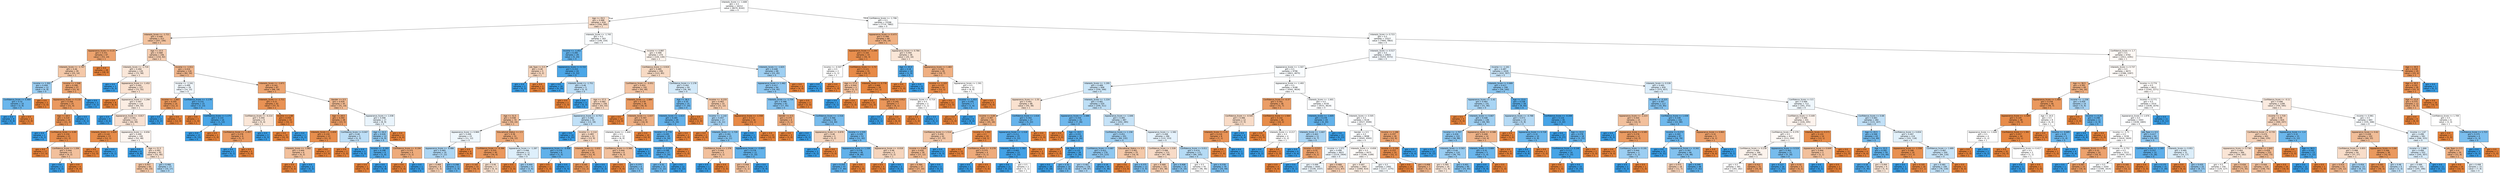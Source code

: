 digraph Tree {
node [shape=box, style="filled", color="black", fontname="helvetica"] ;
edge [fontname="helvetica"] ;
0 [label="Interests_Score <= -1.608\ngini = 0.5\nsamples = 16212\nvalue = [8070, 8142]\nclass = 0", fillcolor="#fdfeff"] ;
1 [label="Age <= 29.5\ngini = 0.488\nsamples = 616\nvalue = [356, 260]\nclass = 1", fillcolor="#f8ddca"] ;
0 -> 1 [labeldistance=2.5, labelangle=45, headlabel="True"] ;
2 [label="Interests_Score <= -1.721\ngini = 0.448\nsamples = 313\nvalue = [207, 106]\nclass = 1", fillcolor="#f2c29e"] ;
1 -> 2 ;
3 [label="Appearance_Score <= 0.15\ngini = 0.331\nsamples = 67\nvalue = [53, 14]\nclass = 1", fillcolor="#eca26d"] ;
2 -> 3 ;
4 [label="Interests_Score <= -1.747\ngini = 0.46\nsamples = 39\nvalue = [25, 14]\nclass = 1", fillcolor="#f4c8a8"] ;
3 -> 4 ;
5 [label="Income <= 1.302\ngini = 0.444\nsamples = 12\nvalue = [4, 8]\nclass = 0", fillcolor="#9ccef2"] ;
4 -> 5 ;
6 [label="Confidence_Score <= 0.469\ngini = 0.32\nsamples = 10\nvalue = [2, 8]\nclass = 0", fillcolor="#6ab6ec"] ;
5 -> 6 ;
7 [label="gini = 0.0\nsamples = 8\nvalue = [0, 8]\nclass = 0", fillcolor="#399de5"] ;
6 -> 7 ;
8 [label="gini = 0.0\nsamples = 2\nvalue = [2, 0]\nclass = 1", fillcolor="#e58139"] ;
6 -> 8 ;
9 [label="gini = 0.0\nsamples = 2\nvalue = [2, 0]\nclass = 1", fillcolor="#e58139"] ;
5 -> 9 ;
10 [label="Income <= 1.548\ngini = 0.346\nsamples = 27\nvalue = [21, 6]\nclass = 1", fillcolor="#eca572"] ;
4 -> 10 ;
11 [label="Appearance_Score <= 0.132\ngini = 0.269\nsamples = 25\nvalue = [21, 4]\nclass = 1", fillcolor="#ea995f"] ;
10 -> 11 ;
12 [label="Age <= 18.5\ngini = 0.219\nsamples = 24\nvalue = [21, 3]\nclass = 1", fillcolor="#e99355"] ;
11 -> 12 ;
13 [label="gini = 0.0\nsamples = 1\nvalue = [0, 1]\nclass = 0", fillcolor="#399de5"] ;
12 -> 13 ;
14 [label="Confidence_Score <= 0.89\ngini = 0.159\nsamples = 23\nvalue = [21, 2]\nclass = 1", fillcolor="#e78d4c"] ;
12 -> 14 ;
15 [label="gini = 0.0\nsamples = 17\nvalue = [17, 0]\nclass = 1", fillcolor="#e58139"] ;
14 -> 15 ;
16 [label="Confidence_Score <= 1.206\ngini = 0.444\nsamples = 6\nvalue = [4, 2]\nclass = 1", fillcolor="#f2c09c"] ;
14 -> 16 ;
17 [label="gini = 0.0\nsamples = 2\nvalue = [0, 2]\nclass = 0", fillcolor="#399de5"] ;
16 -> 17 ;
18 [label="gini = 0.0\nsamples = 4\nvalue = [4, 0]\nclass = 1", fillcolor="#e58139"] ;
16 -> 18 ;
19 [label="gini = 0.0\nsamples = 1\nvalue = [0, 1]\nclass = 0", fillcolor="#399de5"] ;
11 -> 19 ;
20 [label="gini = 0.0\nsamples = 2\nvalue = [0, 2]\nclass = 0", fillcolor="#399de5"] ;
10 -> 20 ;
21 [label="gini = 0.0\nsamples = 28\nvalue = [28, 0]\nclass = 1", fillcolor="#e58139"] ;
3 -> 21 ;
22 [label="Age <= 23.5\ngini = 0.468\nsamples = 246\nvalue = [154, 92]\nclass = 1", fillcolor="#f5ccaf"] ;
2 -> 22 ;
23 [label="Interests_Score <= -1.719\ngini = 0.494\nsamples = 130\nvalue = [72, 58]\nclass = 1", fillcolor="#fae7d9"] ;
22 -> 23 ;
24 [label="gini = 0.0\nsamples = 3\nvalue = [0, 3]\nclass = 0", fillcolor="#399de5"] ;
23 -> 24 ;
25 [label="Appearance_Score <= -1.452\ngini = 0.491\nsamples = 127\nvalue = [72, 55]\nclass = 1", fillcolor="#f9e1d0"] ;
23 -> 25 ;
26 [label="gini = 0.0\nsamples = 8\nvalue = [8, 0]\nclass = 1", fillcolor="#e58139"] ;
25 -> 26 ;
27 [label="Appearance_Score <= -1.294\ngini = 0.497\nsamples = 119\nvalue = [64, 55]\nclass = 1", fillcolor="#fbede3"] ;
25 -> 27 ;
28 [label="gini = 0.0\nsamples = 6\nvalue = [0, 6]\nclass = 0", fillcolor="#399de5"] ;
27 -> 28 ;
29 [label="Appearance_Score <= -0.817\ngini = 0.491\nsamples = 113\nvalue = [64, 49]\nclass = 1", fillcolor="#f9e1d1"] ;
27 -> 29 ;
30 [label="Interests_Score <= -1.624\ngini = 0.142\nsamples = 13\nvalue = [12, 1]\nclass = 1", fillcolor="#e78c49"] ;
29 -> 30 ;
31 [label="gini = 0.0\nsamples = 12\nvalue = [12, 0]\nclass = 1", fillcolor="#e58139"] ;
30 -> 31 ;
32 [label="gini = 0.0\nsamples = 1\nvalue = [0, 1]\nclass = 0", fillcolor="#399de5"] ;
30 -> 32 ;
33 [label="Appearance_Score <= -0.656\ngini = 0.499\nsamples = 100\nvalue = [52, 48]\nclass = 1", fillcolor="#fdf5f0"] ;
29 -> 33 ;
34 [label="gini = 0.0\nsamples = 8\nvalue = [0, 8]\nclass = 0", fillcolor="#399de5"] ;
33 -> 34 ;
35 [label="Age <= 21.5\ngini = 0.491\nsamples = 92\nvalue = [52, 40]\nclass = 1", fillcolor="#f9e2d1"] ;
33 -> 35 ;
36 [label="gini = 0.457\nsamples = 65\nvalue = [42, 23]\nclass = 1", fillcolor="#f3c6a5"] ;
35 -> 36 ;
37 [label="gini = 0.466\nsamples = 27\nvalue = [10, 17]\nclass = 0", fillcolor="#add7f4"] ;
35 -> 37 ;
38 [label="Income <= -1.011\ngini = 0.414\nsamples = 116\nvalue = [82, 34]\nclass = 1", fillcolor="#f0b58b"] ;
22 -> 38 ;
39 [label="Income <= -1.241\ngini = 0.499\nsamples = 29\nvalue = [14, 15]\nclass = 0", fillcolor="#f2f8fd"] ;
38 -> 39 ;
40 [label="Income <= -1.667\ngini = 0.245\nsamples = 14\nvalue = [12, 2]\nclass = 1", fillcolor="#e9965a"] ;
39 -> 40 ;
41 [label="gini = 0.0\nsamples = 2\nvalue = [0, 2]\nclass = 0", fillcolor="#399de5"] ;
40 -> 41 ;
42 [label="gini = 0.0\nsamples = 12\nvalue = [12, 0]\nclass = 1", fillcolor="#e58139"] ;
40 -> 42 ;
43 [label="Confidence_Score <= -1.178\ngini = 0.231\nsamples = 15\nvalue = [2, 13]\nclass = 0", fillcolor="#57ace9"] ;
39 -> 43 ;
44 [label="gini = 0.0\nsamples = 1\nvalue = [1, 0]\nclass = 1", fillcolor="#e58139"] ;
43 -> 44 ;
45 [label="Confidence_Score <= 1.175\ngini = 0.133\nsamples = 14\nvalue = [1, 13]\nclass = 0", fillcolor="#48a5e7"] ;
43 -> 45 ;
46 [label="gini = 0.0\nsamples = 13\nvalue = [0, 13]\nclass = 0", fillcolor="#399de5"] ;
45 -> 46 ;
47 [label="gini = 0.0\nsamples = 1\nvalue = [1, 0]\nclass = 1", fillcolor="#e58139"] ;
45 -> 47 ;
48 [label="Interests_Score <= -1.671\ngini = 0.341\nsamples = 87\nvalue = [68, 19]\nclass = 1", fillcolor="#eca470"] ;
38 -> 48 ;
49 [label="Interests_Score <= -1.711\ngini = 0.21\nsamples = 42\nvalue = [37, 5]\nclass = 1", fillcolor="#e99254"] ;
48 -> 49 ;
50 [label="Confidence_Score <= -0.214\ngini = 0.494\nsamples = 9\nvalue = [5, 4]\nclass = 1", fillcolor="#fae6d7"] ;
49 -> 50 ;
51 [label="Confidence_Score <= -1.457\ngini = 0.278\nsamples = 6\nvalue = [5, 1]\nclass = 1", fillcolor="#ea9a61"] ;
50 -> 51 ;
52 [label="gini = 0.0\nsamples = 1\nvalue = [0, 1]\nclass = 0", fillcolor="#399de5"] ;
51 -> 52 ;
53 [label="gini = 0.0\nsamples = 5\nvalue = [5, 0]\nclass = 1", fillcolor="#e58139"] ;
51 -> 53 ;
54 [label="gini = 0.0\nsamples = 3\nvalue = [0, 3]\nclass = 0", fillcolor="#399de5"] ;
50 -> 54 ;
55 [label="Income <= 1.68\ngini = 0.059\nsamples = 33\nvalue = [32, 1]\nclass = 1", fillcolor="#e6853f"] ;
49 -> 55 ;
56 [label="gini = 0.0\nsamples = 32\nvalue = [32, 0]\nclass = 1", fillcolor="#e58139"] ;
55 -> 56 ;
57 [label="gini = 0.0\nsamples = 1\nvalue = [0, 1]\nclass = 0", fillcolor="#399de5"] ;
55 -> 57 ;
58 [label="Gender <= 0.5\ngini = 0.429\nsamples = 45\nvalue = [31, 14]\nclass = 1", fillcolor="#f1ba92"] ;
48 -> 58 ;
59 [label="Age <= 28.5\ngini = 0.293\nsamples = 28\nvalue = [23, 5]\nclass = 1", fillcolor="#eb9c64"] ;
58 -> 59 ;
60 [label="Interests_Score <= -1.659\ngini = 0.159\nsamples = 23\nvalue = [21, 2]\nclass = 1", fillcolor="#e78d4c"] ;
59 -> 60 ;
61 [label="Interests_Score <= -1.662\ngini = 0.444\nsamples = 6\nvalue = [4, 2]\nclass = 1", fillcolor="#f2c09c"] ;
60 -> 61 ;
62 [label="gini = 0.0\nsamples = 4\nvalue = [4, 0]\nclass = 1", fillcolor="#e58139"] ;
61 -> 62 ;
63 [label="gini = 0.0\nsamples = 2\nvalue = [0, 2]\nclass = 0", fillcolor="#399de5"] ;
61 -> 63 ;
64 [label="gini = 0.0\nsamples = 17\nvalue = [17, 0]\nclass = 1", fillcolor="#e58139"] ;
60 -> 64 ;
65 [label="Confidence_Score <= 0.047\ngini = 0.48\nsamples = 5\nvalue = [2, 3]\nclass = 0", fillcolor="#bddef6"] ;
59 -> 65 ;
66 [label="gini = 0.0\nsamples = 2\nvalue = [2, 0]\nclass = 1", fillcolor="#e58139"] ;
65 -> 66 ;
67 [label="gini = 0.0\nsamples = 3\nvalue = [0, 3]\nclass = 0", fillcolor="#399de5"] ;
65 -> 67 ;
68 [label="Appearance_Score <= 1.038\ngini = 0.498\nsamples = 17\nvalue = [8, 9]\nclass = 0", fillcolor="#e9f4fc"] ;
58 -> 68 ;
69 [label="Age <= 26.0\ngini = 0.426\nsamples = 13\nvalue = [4, 9]\nclass = 0", fillcolor="#91c9f1"] ;
68 -> 69 ;
70 [label="Income <= -0.393\ngini = 0.198\nsamples = 9\nvalue = [1, 8]\nclass = 0", fillcolor="#52a9e8"] ;
69 -> 70 ;
71 [label="gini = 0.0\nsamples = 1\nvalue = [1, 0]\nclass = 1", fillcolor="#e58139"] ;
70 -> 71 ;
72 [label="gini = 0.0\nsamples = 8\nvalue = [0, 8]\nclass = 0", fillcolor="#399de5"] ;
70 -> 72 ;
73 [label="Confidence_Score <= -0.194\ngini = 0.375\nsamples = 4\nvalue = [3, 1]\nclass = 1", fillcolor="#eeab7b"] ;
69 -> 73 ;
74 [label="gini = 0.0\nsamples = 3\nvalue = [3, 0]\nclass = 1", fillcolor="#e58139"] ;
73 -> 74 ;
75 [label="gini = 0.0\nsamples = 1\nvalue = [0, 1]\nclass = 0", fillcolor="#399de5"] ;
73 -> 75 ;
76 [label="gini = 0.0\nsamples = 4\nvalue = [4, 0]\nclass = 1", fillcolor="#e58139"] ;
68 -> 76 ;
77 [label="Interests_Score <= -1.745\ngini = 0.5\nsamples = 303\nvalue = [149, 154]\nclass = 0", fillcolor="#f9fcfe"] ;
1 -> 77 ;
78 [label="Income <= -1.452\ngini = 0.285\nsamples = 29\nvalue = [5, 24]\nclass = 0", fillcolor="#62b1ea"] ;
77 -> 78 ;
79 [label="Job_Type <= 0.5\ngini = 0.48\nsamples = 5\nvalue = [3, 2]\nclass = 1", fillcolor="#f6d5bd"] ;
78 -> 79 ;
80 [label="gini = 0.0\nsamples = 2\nvalue = [0, 2]\nclass = 0", fillcolor="#399de5"] ;
79 -> 80 ;
81 [label="gini = 0.0\nsamples = 3\nvalue = [3, 0]\nclass = 1", fillcolor="#e58139"] ;
79 -> 81 ;
82 [label="Appearance_Score <= 0.722\ngini = 0.153\nsamples = 24\nvalue = [2, 22]\nclass = 0", fillcolor="#4ba6e7"] ;
78 -> 82 ;
83 [label="gini = 0.0\nsamples = 19\nvalue = [0, 19]\nclass = 0", fillcolor="#399de5"] ;
82 -> 83 ;
84 [label="Interests_Score <= -1.751\ngini = 0.48\nsamples = 5\nvalue = [2, 3]\nclass = 0", fillcolor="#bddef6"] ;
82 -> 84 ;
85 [label="gini = 0.0\nsamples = 2\nvalue = [2, 0]\nclass = 1", fillcolor="#e58139"] ;
84 -> 85 ;
86 [label="gini = 0.0\nsamples = 3\nvalue = [0, 3]\nclass = 0", fillcolor="#399de5"] ;
84 -> 86 ;
87 [label="Income <= 0.887\ngini = 0.499\nsamples = 274\nvalue = [144, 130]\nclass = 1", fillcolor="#fcf3ec"] ;
77 -> 87 ;
88 [label="Confidence_Score <= 0.919\ngini = 0.485\nsamples = 206\nvalue = [121, 85]\nclass = 1", fillcolor="#f7dac4"] ;
87 -> 88 ;
89 [label="Confidence_Score <= -0.051\ngini = 0.452\nsamples = 142\nvalue = [93, 49]\nclass = 1", fillcolor="#f3c3a1"] ;
88 -> 89 ;
90 [label="Age <= 37.5\ngini = 0.482\nsamples = 106\nvalue = [63, 43]\nclass = 1", fillcolor="#f7d7c0"] ;
89 -> 90 ;
91 [label="Age <= 31.5\ngini = 0.438\nsamples = 74\nvalue = [50, 24]\nclass = 1", fillcolor="#f1bd98"] ;
90 -> 91 ;
92 [label="Appearance_Score <= 0.969\ngini = 0.499\nsamples = 23\nvalue = [11, 12]\nclass = 0", fillcolor="#eff7fd"] ;
91 -> 92 ;
93 [label="Appearance_Score <= -0.486\ngini = 0.465\nsamples = 19\nvalue = [7, 12]\nclass = 0", fillcolor="#acd6f4"] ;
92 -> 93 ;
94 [label="gini = 0.469\nsamples = 8\nvalue = [5, 3]\nclass = 1", fillcolor="#f5cdb0"] ;
93 -> 94 ;
95 [label="gini = 0.298\nsamples = 11\nvalue = [2, 9]\nclass = 0", fillcolor="#65b3eb"] ;
93 -> 95 ;
96 [label="gini = 0.0\nsamples = 4\nvalue = [4, 0]\nclass = 1", fillcolor="#e58139"] ;
92 -> 96 ;
97 [label="Educational_Status <= 2.5\ngini = 0.36\nsamples = 51\nvalue = [39, 12]\nclass = 1", fillcolor="#eda876"] ;
91 -> 97 ;
98 [label="Confidence_Score <= -0.396\ngini = 0.255\nsamples = 40\nvalue = [34, 6]\nclass = 1", fillcolor="#ea975c"] ;
97 -> 98 ;
99 [label="gini = 0.165\nsamples = 33\nvalue = [30, 3]\nclass = 1", fillcolor="#e88e4d"] ;
98 -> 99 ;
100 [label="gini = 0.49\nsamples = 7\nvalue = [4, 3]\nclass = 1", fillcolor="#f8e0ce"] ;
98 -> 100 ;
101 [label="Appearance_Score <= -1.287\ngini = 0.496\nsamples = 11\nvalue = [5, 6]\nclass = 0", fillcolor="#deeffb"] ;
97 -> 101 ;
102 [label="gini = 0.0\nsamples = 2\nvalue = [2, 0]\nclass = 1", fillcolor="#e58139"] ;
101 -> 102 ;
103 [label="gini = 0.444\nsamples = 9\nvalue = [3, 6]\nclass = 0", fillcolor="#9ccef2"] ;
101 -> 103 ;
104 [label="Appearance_Score <= -0.753\ngini = 0.482\nsamples = 32\nvalue = [13, 19]\nclass = 0", fillcolor="#c0e0f7"] ;
90 -> 104 ;
105 [label="gini = 0.0\nsamples = 10\nvalue = [0, 10]\nclass = 0", fillcolor="#399de5"] ;
104 -> 105 ;
106 [label="Income <= -1.114\ngini = 0.483\nsamples = 22\nvalue = [13, 9]\nclass = 1", fillcolor="#f7d8c2"] ;
104 -> 106 ;
107 [label="Appearance_Score <= -0.408\ngini = 0.278\nsamples = 6\nvalue = [1, 5]\nclass = 0", fillcolor="#61b1ea"] ;
106 -> 107 ;
108 [label="gini = 0.0\nsamples = 1\nvalue = [1, 0]\nclass = 1", fillcolor="#e58139"] ;
107 -> 108 ;
109 [label="gini = 0.0\nsamples = 5\nvalue = [0, 5]\nclass = 0", fillcolor="#399de5"] ;
107 -> 109 ;
110 [label="Interests_Score <= -1.632\ngini = 0.375\nsamples = 16\nvalue = [12, 4]\nclass = 1", fillcolor="#eeab7b"] ;
106 -> 110 ;
111 [label="gini = 0.245\nsamples = 14\nvalue = [12, 2]\nclass = 1", fillcolor="#e9965a"] ;
110 -> 111 ;
112 [label="gini = 0.0\nsamples = 2\nvalue = [0, 2]\nclass = 0", fillcolor="#399de5"] ;
110 -> 112 ;
113 [label="Interests_Score <= -1.684\ngini = 0.278\nsamples = 36\nvalue = [30, 6]\nclass = 1", fillcolor="#ea9a61"] ;
89 -> 113 ;
114 [label="gini = 0.0\nsamples = 14\nvalue = [14, 0]\nclass = 1", fillcolor="#e58139"] ;
113 -> 114 ;
115 [label="Interests_Score <= -1.637\ngini = 0.397\nsamples = 22\nvalue = [16, 6]\nclass = 1", fillcolor="#efb083"] ;
113 -> 115 ;
116 [label="Interests_Score <= -1.644\ngini = 0.5\nsamples = 12\nvalue = [6, 6]\nclass = 1", fillcolor="#ffffff"] ;
115 -> 116 ;
117 [label="Confidence_Score <= 0.366\ngini = 0.444\nsamples = 9\nvalue = [6, 3]\nclass = 1", fillcolor="#f2c09c"] ;
116 -> 117 ;
118 [label="gini = 0.0\nsamples = 5\nvalue = [5, 0]\nclass = 1", fillcolor="#e58139"] ;
117 -> 118 ;
119 [label="gini = 0.375\nsamples = 4\nvalue = [1, 3]\nclass = 0", fillcolor="#7bbeee"] ;
117 -> 119 ;
120 [label="gini = 0.0\nsamples = 3\nvalue = [0, 3]\nclass = 0", fillcolor="#399de5"] ;
116 -> 120 ;
121 [label="gini = 0.0\nsamples = 10\nvalue = [10, 0]\nclass = 1", fillcolor="#e58139"] ;
115 -> 121 ;
122 [label="Confidence_Score <= 1.178\ngini = 0.492\nsamples = 64\nvalue = [28, 36]\nclass = 0", fillcolor="#d3e9f9"] ;
88 -> 122 ;
123 [label="Age <= 38.5\ngini = 0.35\nsamples = 31\nvalue = [7, 24]\nclass = 0", fillcolor="#73baed"] ;
122 -> 123 ;
124 [label="Interests_Score <= -1.613\ngini = 0.285\nsamples = 29\nvalue = [5, 24]\nclass = 0", fillcolor="#62b1ea"] ;
123 -> 124 ;
125 [label="Income <= 0.778\ngini = 0.245\nsamples = 28\nvalue = [4, 24]\nclass = 0", fillcolor="#5aade9"] ;
124 -> 125 ;
126 [label="Income <= 0.163\ngini = 0.198\nsamples = 27\nvalue = [3, 24]\nclass = 0", fillcolor="#52a9e8"] ;
125 -> 126 ;
127 [label="gini = 0.32\nsamples = 15\nvalue = [3, 12]\nclass = 0", fillcolor="#6ab6ec"] ;
126 -> 127 ;
128 [label="gini = 0.0\nsamples = 12\nvalue = [0, 12]\nclass = 0", fillcolor="#399de5"] ;
126 -> 128 ;
129 [label="gini = 0.0\nsamples = 1\nvalue = [1, 0]\nclass = 1", fillcolor="#e58139"] ;
125 -> 129 ;
130 [label="gini = 0.0\nsamples = 1\nvalue = [1, 0]\nclass = 1", fillcolor="#e58139"] ;
124 -> 130 ;
131 [label="gini = 0.0\nsamples = 2\nvalue = [2, 0]\nclass = 1", fillcolor="#e58139"] ;
123 -> 131 ;
132 [label="Income <= -0.233\ngini = 0.463\nsamples = 33\nvalue = [21, 12]\nclass = 1", fillcolor="#f4c9aa"] ;
122 -> 132 ;
133 [label="Income <= -1.142\ngini = 0.457\nsamples = 17\nvalue = [6, 11]\nclass = 0", fillcolor="#a5d2f3"] ;
132 -> 133 ;
134 [label="gini = 0.0\nsamples = 2\nvalue = [2, 0]\nclass = 1", fillcolor="#e58139"] ;
133 -> 134 ;
135 [label="Interests_Score <= -1.729\ngini = 0.391\nsamples = 15\nvalue = [4, 11]\nclass = 0", fillcolor="#81c1ee"] ;
133 -> 135 ;
136 [label="Confidence_Score <= 1.376\ngini = 0.444\nsamples = 3\nvalue = [2, 1]\nclass = 1", fillcolor="#f2c09c"] ;
135 -> 136 ;
137 [label="gini = 0.0\nsamples = 1\nvalue = [0, 1]\nclass = 0", fillcolor="#399de5"] ;
136 -> 137 ;
138 [label="gini = 0.0\nsamples = 2\nvalue = [2, 0]\nclass = 1", fillcolor="#e58139"] ;
136 -> 138 ;
139 [label="Appearance_Score <= -0.693\ngini = 0.278\nsamples = 12\nvalue = [2, 10]\nclass = 0", fillcolor="#61b1ea"] ;
135 -> 139 ;
140 [label="gini = 0.444\nsamples = 3\nvalue = [2, 1]\nclass = 1", fillcolor="#f2c09c"] ;
139 -> 140 ;
141 [label="gini = 0.0\nsamples = 9\nvalue = [0, 9]\nclass = 0", fillcolor="#399de5"] ;
139 -> 141 ;
142 [label="Appearance_Score <= -1.558\ngini = 0.117\nsamples = 16\nvalue = [15, 1]\nclass = 1", fillcolor="#e78946"] ;
132 -> 142 ;
143 [label="gini = 0.0\nsamples = 1\nvalue = [0, 1]\nclass = 0", fillcolor="#399de5"] ;
142 -> 143 ;
144 [label="gini = 0.0\nsamples = 15\nvalue = [15, 0]\nclass = 1", fillcolor="#e58139"] ;
142 -> 144 ;
145 [label="Interests_Score <= -1.625\ngini = 0.448\nsamples = 68\nvalue = [23, 45]\nclass = 0", fillcolor="#9ecff2"] ;
87 -> 145 ;
146 [label="Appearance_Score <= 1.462\ngini = 0.417\nsamples = 64\nvalue = [19, 45]\nclass = 0", fillcolor="#8dc6f0"] ;
145 -> 146 ;
147 [label="Interests_Score <= -1.734\ngini = 0.398\nsamples = 62\nvalue = [17, 45]\nclass = 0", fillcolor="#84c2ef"] ;
146 -> 147 ;
148 [label="Gender <= 0.5\ngini = 0.375\nsamples = 4\nvalue = [3, 1]\nclass = 1", fillcolor="#eeab7b"] ;
147 -> 148 ;
149 [label="gini = 0.0\nsamples = 3\nvalue = [3, 0]\nclass = 1", fillcolor="#e58139"] ;
148 -> 149 ;
150 [label="gini = 0.0\nsamples = 1\nvalue = [0, 1]\nclass = 0", fillcolor="#399de5"] ;
148 -> 150 ;
151 [label="Confidence_Score <= -1.516\ngini = 0.366\nsamples = 58\nvalue = [14, 44]\nclass = 0", fillcolor="#78bced"] ;
147 -> 151 ;
152 [label="Appearance_Score <= -0.878\ngini = 0.48\nsamples = 5\nvalue = [3, 2]\nclass = 1", fillcolor="#f6d5bd"] ;
151 -> 152 ;
153 [label="gini = 0.0\nsamples = 2\nvalue = [0, 2]\nclass = 0", fillcolor="#399de5"] ;
152 -> 153 ;
154 [label="gini = 0.0\nsamples = 3\nvalue = [3, 0]\nclass = 1", fillcolor="#e58139"] ;
152 -> 154 ;
155 [label="Income <= 1.535\ngini = 0.329\nsamples = 53\nvalue = [11, 42]\nclass = 0", fillcolor="#6db7ec"] ;
151 -> 155 ;
156 [label="Appearance_Score <= 1.338\ngini = 0.278\nsamples = 48\nvalue = [8, 40]\nclass = 0", fillcolor="#61b1ea"] ;
155 -> 156 ;
157 [label="gini = 0.254\nsamples = 47\nvalue = [7, 40]\nclass = 0", fillcolor="#5caeea"] ;
156 -> 157 ;
158 [label="gini = 0.0\nsamples = 1\nvalue = [1, 0]\nclass = 1", fillcolor="#e58139"] ;
156 -> 158 ;
159 [label="Appearance_Score <= -0.018\ngini = 0.48\nsamples = 5\nvalue = [3, 2]\nclass = 1", fillcolor="#f6d5bd"] ;
155 -> 159 ;
160 [label="gini = 0.0\nsamples = 3\nvalue = [3, 0]\nclass = 1", fillcolor="#e58139"] ;
159 -> 160 ;
161 [label="gini = 0.0\nsamples = 2\nvalue = [0, 2]\nclass = 0", fillcolor="#399de5"] ;
159 -> 161 ;
162 [label="gini = 0.0\nsamples = 2\nvalue = [2, 0]\nclass = 1", fillcolor="#e58139"] ;
146 -> 162 ;
163 [label="gini = 0.0\nsamples = 4\nvalue = [4, 0]\nclass = 1", fillcolor="#e58139"] ;
145 -> 163 ;
164 [label="Confidence_Score <= -1.706\ngini = 0.5\nsamples = 15596\nvalue = [7714, 7882]\nclass = 0", fillcolor="#fbfdfe"] ;
0 -> 164 [labeldistance=2.5, labelangle=-45, headlabel="False"] ;
165 [label="Appearance_Score <= 0.473\ngini = 0.399\nsamples = 69\nvalue = [50, 19]\nclass = 1", fillcolor="#efb184"] ;
164 -> 165 ;
166 [label="Appearance_Score <= -1.294\ngini = 0.165\nsamples = 33\nvalue = [30, 3]\nclass = 1", fillcolor="#e88e4d"] ;
165 -> 166 ;
167 [label="Income <= -0.507\ngini = 0.5\nsamples = 2\nvalue = [1, 1]\nclass = 1", fillcolor="#ffffff"] ;
166 -> 167 ;
168 [label="gini = 0.0\nsamples = 1\nvalue = [0, 1]\nclass = 0", fillcolor="#399de5"] ;
167 -> 168 ;
169 [label="gini = 0.0\nsamples = 1\nvalue = [1, 0]\nclass = 1", fillcolor="#e58139"] ;
167 -> 169 ;
170 [label="Confidence_Score <= -1.72\ngini = 0.121\nsamples = 31\nvalue = [29, 2]\nclass = 1", fillcolor="#e78a47"] ;
166 -> 170 ;
171 [label="Age <= 27.0\ngini = 0.444\nsamples = 3\nvalue = [2, 1]\nclass = 1", fillcolor="#f2c09c"] ;
170 -> 171 ;
172 [label="gini = 0.0\nsamples = 1\nvalue = [0, 1]\nclass = 0", fillcolor="#399de5"] ;
171 -> 172 ;
173 [label="gini = 0.0\nsamples = 2\nvalue = [2, 0]\nclass = 1", fillcolor="#e58139"] ;
171 -> 173 ;
174 [label="Interests_Score <= 0.778\ngini = 0.069\nsamples = 28\nvalue = [27, 1]\nclass = 1", fillcolor="#e68640"] ;
170 -> 174 ;
175 [label="gini = 0.0\nsamples = 21\nvalue = [21, 0]\nclass = 1", fillcolor="#e58139"] ;
174 -> 175 ;
176 [label="Interests_Score <= 0.912\ngini = 0.245\nsamples = 7\nvalue = [6, 1]\nclass = 1", fillcolor="#e9965a"] ;
174 -> 176 ;
177 [label="gini = 0.0\nsamples = 1\nvalue = [0, 1]\nclass = 0", fillcolor="#399de5"] ;
176 -> 177 ;
178 [label="gini = 0.0\nsamples = 6\nvalue = [6, 0]\nclass = 1", fillcolor="#e58139"] ;
176 -> 178 ;
179 [label="Appearance_Score <= 0.784\ngini = 0.494\nsamples = 36\nvalue = [20, 16]\nclass = 1", fillcolor="#fae6d7"] ;
165 -> 179 ;
180 [label="Age <= 20.0\ngini = 0.18\nsamples = 10\nvalue = [1, 9]\nclass = 0", fillcolor="#4fa8e8"] ;
179 -> 180 ;
181 [label="gini = 0.0\nsamples = 1\nvalue = [1, 0]\nclass = 1", fillcolor="#e58139"] ;
180 -> 181 ;
182 [label="gini = 0.0\nsamples = 9\nvalue = [0, 9]\nclass = 0", fillcolor="#399de5"] ;
180 -> 182 ;
183 [label="Appearance_Score <= 1.483\ngini = 0.393\nsamples = 26\nvalue = [19, 7]\nclass = 1", fillcolor="#efaf82"] ;
179 -> 183 ;
184 [label="Income <= -1.103\ngini = 0.133\nsamples = 14\nvalue = [13, 1]\nclass = 1", fillcolor="#e78b48"] ;
183 -> 184 ;
185 [label="Interests_Score <= -0.719\ngini = 0.5\nsamples = 2\nvalue = [1, 1]\nclass = 1", fillcolor="#ffffff"] ;
184 -> 185 ;
186 [label="gini = 0.0\nsamples = 1\nvalue = [1, 0]\nclass = 1", fillcolor="#e58139"] ;
185 -> 186 ;
187 [label="gini = 0.0\nsamples = 1\nvalue = [0, 1]\nclass = 0", fillcolor="#399de5"] ;
185 -> 187 ;
188 [label="gini = 0.0\nsamples = 12\nvalue = [12, 0]\nclass = 1", fillcolor="#e58139"] ;
184 -> 188 ;
189 [label="Appearance_Score <= 1.591\ngini = 0.5\nsamples = 12\nvalue = [6, 6]\nclass = 1", fillcolor="#ffffff"] ;
183 -> 189 ;
190 [label="Income <= -1.453\ngini = 0.245\nsamples = 7\nvalue = [1, 6]\nclass = 0", fillcolor="#5aade9"] ;
189 -> 190 ;
191 [label="gini = 0.0\nsamples = 1\nvalue = [1, 0]\nclass = 1", fillcolor="#e58139"] ;
190 -> 191 ;
192 [label="gini = 0.0\nsamples = 6\nvalue = [0, 6]\nclass = 0", fillcolor="#399de5"] ;
190 -> 192 ;
193 [label="gini = 0.0\nsamples = 5\nvalue = [5, 0]\nclass = 1", fillcolor="#e58139"] ;
189 -> 193 ;
194 [label="Interests_Score <= 0.723\ngini = 0.5\nsamples = 15527\nvalue = [7664, 7863]\nclass = 0", fillcolor="#fafdfe"] ;
164 -> 194 ;
195 [label="Interests_Score <= 0.517\ngini = 0.5\nsamples = 10825\nvalue = [5253, 5572]\nclass = 0", fillcolor="#f4f9fe"] ;
194 -> 195 ;
196 [label="Appearance_Score <= -1.507\ngini = 0.5\nsamples = 9796\nvalue = [4821, 4975]\nclass = 0", fillcolor="#f9fcfe"] ;
195 -> 196 ;
197 [label="Interests_Score <= -1.295\ngini = 0.489\nsamples = 608\nvalue = [259, 349]\nclass = 0", fillcolor="#cce6f8"] ;
196 -> 197 ;
198 [label="Appearance_Score <= -1.55\ngini = 0.491\nsamples = 88\nvalue = [50, 38]\nclass = 1", fillcolor="#f9e1cf"] ;
197 -> 198 ;
199 [label="Income <= 0.69\ngini = 0.387\nsamples = 61\nvalue = [45, 16]\nclass = 1", fillcolor="#eeae7f"] ;
198 -> 199 ;
200 [label="Confidence_Score <= 1.514\ngini = 0.459\nsamples = 42\nvalue = [27, 15]\nclass = 1", fillcolor="#f3c7a7"] ;
199 -> 200 ;
201 [label="Income <= 0.644\ngini = 0.426\nsamples = 39\nvalue = [27, 12]\nclass = 1", fillcolor="#f1b991"] ;
200 -> 201 ;
202 [label="gini = 0.394\nsamples = 37\nvalue = [27, 10]\nclass = 1", fillcolor="#efb082"] ;
201 -> 202 ;
203 [label="gini = 0.0\nsamples = 2\nvalue = [0, 2]\nclass = 0", fillcolor="#399de5"] ;
201 -> 203 ;
204 [label="gini = 0.0\nsamples = 3\nvalue = [0, 3]\nclass = 0", fillcolor="#399de5"] ;
200 -> 204 ;
205 [label="Income <= 1.541\ngini = 0.1\nsamples = 19\nvalue = [18, 1]\nclass = 1", fillcolor="#e68844"] ;
199 -> 205 ;
206 [label="gini = 0.0\nsamples = 15\nvalue = [15, 0]\nclass = 1", fillcolor="#e58139"] ;
205 -> 206 ;
207 [label="Confidence_Score <= -0.278\ngini = 0.375\nsamples = 4\nvalue = [3, 1]\nclass = 1", fillcolor="#eeab7b"] ;
205 -> 207 ;
208 [label="gini = 0.0\nsamples = 1\nvalue = [0, 1]\nclass = 0", fillcolor="#399de5"] ;
207 -> 208 ;
209 [label="gini = 0.0\nsamples = 3\nvalue = [3, 0]\nclass = 1", fillcolor="#e58139"] ;
207 -> 209 ;
210 [label="Confidence_Score <= 1.616\ngini = 0.302\nsamples = 27\nvalue = [5, 22]\nclass = 0", fillcolor="#66b3eb"] ;
198 -> 210 ;
211 [label="Appearance_Score <= -1.518\ngini = 0.211\nsamples = 25\nvalue = [3, 22]\nclass = 0", fillcolor="#54aae9"] ;
210 -> 211 ;
212 [label="Interests_Score <= -1.362\ngini = 0.083\nsamples = 23\nvalue = [1, 22]\nclass = 0", fillcolor="#42a1e6"] ;
211 -> 212 ;
213 [label="gini = 0.0\nsamples = 21\nvalue = [0, 21]\nclass = 0", fillcolor="#399de5"] ;
212 -> 213 ;
214 [label="gini = 0.5\nsamples = 2\nvalue = [1, 1]\nclass = 1", fillcolor="#ffffff"] ;
212 -> 214 ;
215 [label="gini = 0.0\nsamples = 2\nvalue = [2, 0]\nclass = 1", fillcolor="#e58139"] ;
211 -> 215 ;
216 [label="gini = 0.0\nsamples = 2\nvalue = [2, 0]\nclass = 1", fillcolor="#e58139"] ;
210 -> 216 ;
217 [label="Interests_Score <= -1.224\ngini = 0.481\nsamples = 520\nvalue = [209, 311]\nclass = 0", fillcolor="#bedff6"] ;
197 -> 217 ;
218 [label="Appearance_Score <= -1.686\ngini = 0.334\nsamples = 33\nvalue = [7, 26]\nclass = 0", fillcolor="#6eb7ec"] ;
217 -> 218 ;
219 [label="gini = 0.0\nsamples = 3\nvalue = [3, 0]\nclass = 1", fillcolor="#e58139"] ;
218 -> 219 ;
220 [label="Age <= 19.5\ngini = 0.231\nsamples = 30\nvalue = [4, 26]\nclass = 0", fillcolor="#57ace9"] ;
218 -> 220 ;
221 [label="gini = 0.0\nsamples = 2\nvalue = [2, 0]\nclass = 1", fillcolor="#e58139"] ;
220 -> 221 ;
222 [label="Job_Type <= 0.5\ngini = 0.133\nsamples = 28\nvalue = [2, 26]\nclass = 0", fillcolor="#48a5e7"] ;
220 -> 222 ;
223 [label="gini = 0.0\nsamples = 18\nvalue = [0, 18]\nclass = 0", fillcolor="#399de5"] ;
222 -> 223 ;
224 [label="gini = 0.32\nsamples = 10\nvalue = [2, 8]\nclass = 0", fillcolor="#6ab6ec"] ;
222 -> 224 ;
225 [label="Appearance_Score <= -1.646\ngini = 0.485\nsamples = 487\nvalue = [202, 285]\nclass = 0", fillcolor="#c5e2f7"] ;
217 -> 225 ;
226 [label="Confidence_Score <= 1.158\ngini = 0.451\nsamples = 201\nvalue = [69, 132]\nclass = 0", fillcolor="#a0d0f3"] ;
225 -> 226 ;
227 [label="Confidence_Score <= 0.687\ngini = 0.421\nsamples = 176\nvalue = [53, 123]\nclass = 0", fillcolor="#8ec7f0"] ;
226 -> 227 ;
228 [label="gini = 0.461\nsamples = 136\nvalue = [49, 87]\nclass = 0", fillcolor="#a9d4f4"] ;
227 -> 228 ;
229 [label="gini = 0.18\nsamples = 40\nvalue = [4, 36]\nclass = 0", fillcolor="#4fa8e8"] ;
227 -> 229 ;
230 [label="Educational_Status <= 2.5\ngini = 0.461\nsamples = 25\nvalue = [16, 9]\nclass = 1", fillcolor="#f4c8a8"] ;
226 -> 230 ;
231 [label="gini = 0.0\nsamples = 13\nvalue = [13, 0]\nclass = 1", fillcolor="#e58139"] ;
230 -> 231 ;
232 [label="gini = 0.375\nsamples = 12\nvalue = [3, 9]\nclass = 0", fillcolor="#7bbeee"] ;
230 -> 232 ;
233 [label="Appearance_Score <= -1.582\ngini = 0.498\nsamples = 286\nvalue = [133, 153]\nclass = 0", fillcolor="#e5f2fc"] ;
225 -> 233 ;
234 [label="Confidence_Score <= 1.539\ngini = 0.486\nsamples = 115\nvalue = [67, 48]\nclass = 1", fillcolor="#f8dbc7"] ;
233 -> 234 ;
235 [label="gini = 0.469\nsamples = 101\nvalue = [63, 38]\nclass = 1", fillcolor="#f5cdb0"] ;
234 -> 235 ;
236 [label="gini = 0.408\nsamples = 14\nvalue = [4, 10]\nclass = 0", fillcolor="#88c4ef"] ;
234 -> 236 ;
237 [label="Confidence_Score <= 0.011\ngini = 0.474\nsamples = 171\nvalue = [66, 105]\nclass = 0", fillcolor="#b5dbf5"] ;
233 -> 237 ;
238 [label="gini = 0.5\nsamples = 92\nvalue = [46, 46]\nclass = 1", fillcolor="#ffffff"] ;
237 -> 238 ;
239 [label="gini = 0.378\nsamples = 79\nvalue = [20, 59]\nclass = 0", fillcolor="#7cbeee"] ;
237 -> 239 ;
240 [label="Appearance_Score <= -1.493\ngini = 0.5\nsamples = 9188\nvalue = [4562, 4626]\nclass = 0", fillcolor="#fcfeff"] ;
196 -> 240 ;
241 [label="Confidence_Score <= -0.37\ngini = 0.301\nsamples = 38\nvalue = [31, 7]\nclass = 1", fillcolor="#eb9d66"] ;
240 -> 241 ;
242 [label="Confidence_Score <= -0.545\ngini = 0.486\nsamples = 12\nvalue = [7, 5]\nclass = 1", fillcolor="#f8dbc6"] ;
241 -> 242 ;
243 [label="Interests_Score <= 0.45\ngini = 0.219\nsamples = 8\nvalue = [7, 1]\nclass = 1", fillcolor="#e99355"] ;
242 -> 243 ;
244 [label="gini = 0.0\nsamples = 7\nvalue = [7, 0]\nclass = 1", fillcolor="#e58139"] ;
243 -> 244 ;
245 [label="gini = 0.0\nsamples = 1\nvalue = [0, 1]\nclass = 0", fillcolor="#399de5"] ;
243 -> 245 ;
246 [label="gini = 0.0\nsamples = 4\nvalue = [0, 4]\nclass = 0", fillcolor="#399de5"] ;
242 -> 246 ;
247 [label="Confidence_Score <= 1.564\ngini = 0.142\nsamples = 26\nvalue = [24, 2]\nclass = 1", fillcolor="#e78c49"] ;
241 -> 247 ;
248 [label="gini = 0.0\nsamples = 22\nvalue = [22, 0]\nclass = 1", fillcolor="#e58139"] ;
247 -> 248 ;
249 [label="Interests_Score <= -0.217\ngini = 0.5\nsamples = 4\nvalue = [2, 2]\nclass = 1", fillcolor="#ffffff"] ;
247 -> 249 ;
250 [label="gini = 0.0\nsamples = 2\nvalue = [0, 2]\nclass = 0", fillcolor="#399de5"] ;
249 -> 250 ;
251 [label="gini = 0.0\nsamples = 2\nvalue = [2, 0]\nclass = 1", fillcolor="#e58139"] ;
249 -> 251 ;
252 [label="Interests_Score <= -1.601\ngini = 0.5\nsamples = 9150\nvalue = [4531, 4619]\nclass = 0", fillcolor="#fbfdff"] ;
240 -> 252 ;
253 [label="Interests_Score <= -1.605\ngini = 0.278\nsamples = 24\nvalue = [4, 20]\nclass = 0", fillcolor="#61b1ea"] ;
252 -> 253 ;
254 [label="Interests_Score <= -1.607\ngini = 0.463\nsamples = 11\nvalue = [4, 7]\nclass = 0", fillcolor="#aad5f4"] ;
253 -> 254 ;
255 [label="gini = 0.0\nsamples = 6\nvalue = [0, 6]\nclass = 0", fillcolor="#399de5"] ;
254 -> 255 ;
256 [label="Income <= 0.521\ngini = 0.32\nsamples = 5\nvalue = [4, 1]\nclass = 1", fillcolor="#eca06a"] ;
254 -> 256 ;
257 [label="gini = 0.0\nsamples = 4\nvalue = [4, 0]\nclass = 1", fillcolor="#e58139"] ;
256 -> 257 ;
258 [label="gini = 0.0\nsamples = 1\nvalue = [0, 1]\nclass = 0", fillcolor="#399de5"] ;
256 -> 258 ;
259 [label="gini = 0.0\nsamples = 13\nvalue = [0, 13]\nclass = 0", fillcolor="#399de5"] ;
253 -> 259 ;
260 [label="Interests_Score <= 0.505\ngini = 0.5\nsamples = 9126\nvalue = [4527, 4599]\nclass = 0", fillcolor="#fcfdff"] ;
252 -> 260 ;
261 [label="Gender <= 0.5\ngini = 0.5\nsamples = 9098\nvalue = [4505, 4593]\nclass = 0", fillcolor="#fbfdff"] ;
260 -> 261 ;
262 [label="Income <= 1.571\ngini = 0.499\nsamples = 4623\nvalue = [2219, 2404]\nclass = 0", fillcolor="#f0f7fd"] ;
261 -> 262 ;
263 [label="gini = 0.499\nsamples = 4445\nvalue = [2108, 2337]\nclass = 0", fillcolor="#ecf5fc"] ;
262 -> 263 ;
264 [label="gini = 0.469\nsamples = 178\nvalue = [111, 67]\nclass = 1", fillcolor="#f5cdb1"] ;
262 -> 264 ;
265 [label="Interests_Score <= -0.658\ngini = 0.5\nsamples = 4475\nvalue = [2286, 2189]\nclass = 1", fillcolor="#fefaf7"] ;
261 -> 265 ;
266 [label="gini = 0.497\nsamples = 1983\nvalue = [1069, 914]\nclass = 1", fillcolor="#fbede2"] ;
265 -> 266 ;
267 [label="gini = 0.5\nsamples = 2492\nvalue = [1217, 1275]\nclass = 0", fillcolor="#f6fbfe"] ;
265 -> 267 ;
268 [label="Income <= 1.186\ngini = 0.337\nsamples = 28\nvalue = [22, 6]\nclass = 1", fillcolor="#eca36f"] ;
260 -> 268 ;
269 [label="Income <= 0.194\ngini = 0.153\nsamples = 24\nvalue = [22, 2]\nclass = 1", fillcolor="#e78c4b"] ;
268 -> 269 ;
270 [label="gini = 0.0\nsamples = 17\nvalue = [17, 0]\nclass = 1", fillcolor="#e58139"] ;
269 -> 270 ;
271 [label="gini = 0.408\nsamples = 7\nvalue = [5, 2]\nclass = 1", fillcolor="#efb388"] ;
269 -> 271 ;
272 [label="gini = 0.0\nsamples = 4\nvalue = [0, 4]\nclass = 0", fillcolor="#399de5"] ;
268 -> 272 ;
273 [label="Income <= -1.161\ngini = 0.487\nsamples = 1029\nvalue = [432, 597]\nclass = 0", fillcolor="#c8e4f8"] ;
195 -> 273 ;
274 [label="Interests_Score <= 0.689\ngini = 0.417\nsamples = 199\nvalue = [59, 140]\nclass = 0", fillcolor="#8cc6f0"] ;
273 -> 274 ;
275 [label="Appearance_Score <= -1.42\ngini = 0.462\nsamples = 141\nvalue = [51, 90]\nclass = 0", fillcolor="#a9d5f4"] ;
274 -> 275 ;
276 [label="gini = 0.0\nsamples = 5\nvalue = [5, 0]\nclass = 1", fillcolor="#e58139"] ;
275 -> 276 ;
277 [label="Interests_Score <= 0.667\ngini = 0.448\nsamples = 136\nvalue = [46, 90]\nclass = 0", fillcolor="#9ecff2"] ;
275 -> 277 ;
278 [label="Income <= -1.707\ngini = 0.416\nsamples = 122\nvalue = [36, 86]\nclass = 0", fillcolor="#8cc6f0"] ;
277 -> 278 ;
279 [label="gini = 0.0\nsamples = 12\nvalue = [0, 12]\nclass = 0", fillcolor="#399de5"] ;
278 -> 279 ;
280 [label="Interests_Score <= 0.563\ngini = 0.44\nsamples = 110\nvalue = [36, 74]\nclass = 0", fillcolor="#99cdf2"] ;
278 -> 280 ;
281 [label="gini = 0.495\nsamples = 20\nvalue = [11, 9]\nclass = 1", fillcolor="#fae8db"] ;
280 -> 281 ;
282 [label="gini = 0.401\nsamples = 90\nvalue = [25, 65]\nclass = 0", fillcolor="#85c3ef"] ;
280 -> 282 ;
283 [label="Appearance_Score <= -0.588\ngini = 0.408\nsamples = 14\nvalue = [10, 4]\nclass = 1", fillcolor="#efb388"] ;
277 -> 283 ;
284 [label="Interests_Score <= 0.689\ngini = 0.32\nsamples = 5\nvalue = [1, 4]\nclass = 0", fillcolor="#6ab6ec"] ;
283 -> 284 ;
285 [label="gini = 0.0\nsamples = 4\nvalue = [0, 4]\nclass = 0", fillcolor="#399de5"] ;
284 -> 285 ;
286 [label="gini = 0.0\nsamples = 1\nvalue = [1, 0]\nclass = 1", fillcolor="#e58139"] ;
284 -> 286 ;
287 [label="gini = 0.0\nsamples = 9\nvalue = [9, 0]\nclass = 1", fillcolor="#e58139"] ;
283 -> 287 ;
288 [label="Age <= 23.0\ngini = 0.238\nsamples = 58\nvalue = [8, 50]\nclass = 0", fillcolor="#59ade9"] ;
274 -> 288 ;
289 [label="Appearance_Score <= -0.788\ngini = 0.473\nsamples = 13\nvalue = [5, 8]\nclass = 0", fillcolor="#b5daf5"] ;
288 -> 289 ;
290 [label="gini = 0.0\nsamples = 3\nvalue = [3, 0]\nclass = 1", fillcolor="#e58139"] ;
289 -> 290 ;
291 [label="Appearance_Score <= 0.728\ngini = 0.32\nsamples = 10\nvalue = [2, 8]\nclass = 0", fillcolor="#6ab6ec"] ;
289 -> 291 ;
292 [label="gini = 0.0\nsamples = 8\nvalue = [0, 8]\nclass = 0", fillcolor="#399de5"] ;
291 -> 292 ;
293 [label="gini = 0.0\nsamples = 2\nvalue = [2, 0]\nclass = 1", fillcolor="#e58139"] ;
291 -> 293 ;
294 [label="Confidence_Score <= -0.208\ngini = 0.124\nsamples = 45\nvalue = [3, 42]\nclass = 0", fillcolor="#47a4e7"] ;
288 -> 294 ;
295 [label="gini = 0.0\nsamples = 27\nvalue = [0, 27]\nclass = 0", fillcolor="#399de5"] ;
294 -> 295 ;
296 [label="Age <= 33.0\ngini = 0.278\nsamples = 18\nvalue = [3, 15]\nclass = 0", fillcolor="#61b1ea"] ;
294 -> 296 ;
297 [label="Confidence_Score <= 0.146\ngini = 0.117\nsamples = 16\nvalue = [1, 15]\nclass = 0", fillcolor="#46a4e7"] ;
296 -> 297 ;
298 [label="gini = 0.0\nsamples = 1\nvalue = [1, 0]\nclass = 1", fillcolor="#e58139"] ;
297 -> 298 ;
299 [label="gini = 0.0\nsamples = 15\nvalue = [0, 15]\nclass = 0", fillcolor="#399de5"] ;
297 -> 299 ;
300 [label="gini = 0.0\nsamples = 2\nvalue = [2, 0]\nclass = 1", fillcolor="#e58139"] ;
296 -> 300 ;
301 [label="Interests_Score <= 0.539\ngini = 0.495\nsamples = 830\nvalue = [373, 457]\nclass = 0", fillcolor="#dbedfa"] ;
273 -> 301 ;
302 [label="Income <= -0.325\ngini = 0.397\nsamples = 117\nvalue = [32, 85]\nclass = 0", fillcolor="#84c2ef"] ;
301 -> 302 ;
303 [label="Appearance_Score <= -1.223\ngini = 0.444\nsamples = 15\nvalue = [10, 5]\nclass = 1", fillcolor="#f2c09c"] ;
302 -> 303 ;
304 [label="gini = 0.0\nsamples = 3\nvalue = [0, 3]\nclass = 0", fillcolor="#399de5"] ;
303 -> 304 ;
305 [label="Appearance_Score <= 0.585\ngini = 0.278\nsamples = 12\nvalue = [10, 2]\nclass = 1", fillcolor="#ea9a61"] ;
303 -> 305 ;
306 [label="gini = 0.0\nsamples = 9\nvalue = [9, 0]\nclass = 1", fillcolor="#e58139"] ;
305 -> 306 ;
307 [label="Confidence_Score <= 0.191\ngini = 0.444\nsamples = 3\nvalue = [1, 2]\nclass = 0", fillcolor="#9ccef2"] ;
305 -> 307 ;
308 [label="gini = 0.0\nsamples = 2\nvalue = [0, 2]\nclass = 0", fillcolor="#399de5"] ;
307 -> 308 ;
309 [label="gini = 0.0\nsamples = 1\nvalue = [1, 0]\nclass = 1", fillcolor="#e58139"] ;
307 -> 309 ;
310 [label="Confidence_Score <= 1.438\ngini = 0.338\nsamples = 102\nvalue = [22, 80]\nclass = 0", fillcolor="#6fb8ec"] ;
302 -> 310 ;
311 [label="Income <= 0.272\ngini = 0.302\nsamples = 97\nvalue = [18, 79]\nclass = 0", fillcolor="#66b3eb"] ;
310 -> 311 ;
312 [label="gini = 0.0\nsamples = 31\nvalue = [0, 31]\nclass = 0", fillcolor="#399de5"] ;
311 -> 312 ;
313 [label="Appearance_Score <= -0.342\ngini = 0.397\nsamples = 66\nvalue = [18, 48]\nclass = 0", fillcolor="#83c2ef"] ;
311 -> 313 ;
314 [label="gini = 0.475\nsamples = 18\nvalue = [11, 7]\nclass = 1", fillcolor="#f6d1b7"] ;
313 -> 314 ;
315 [label="gini = 0.249\nsamples = 48\nvalue = [7, 41]\nclass = 0", fillcolor="#5baee9"] ;
313 -> 315 ;
316 [label="Appearance_Score <= 0.865\ngini = 0.32\nsamples = 5\nvalue = [4, 1]\nclass = 1", fillcolor="#eca06a"] ;
310 -> 316 ;
317 [label="gini = 0.0\nsamples = 4\nvalue = [4, 0]\nclass = 1", fillcolor="#e58139"] ;
316 -> 317 ;
318 [label="gini = 0.0\nsamples = 1\nvalue = [0, 1]\nclass = 0", fillcolor="#399de5"] ;
316 -> 318 ;
319 [label="Confidence_Score <= 0.5\ngini = 0.499\nsamples = 713\nvalue = [341, 372]\nclass = 0", fillcolor="#eff7fd"] ;
301 -> 319 ;
320 [label="Confidence_Score <= 0.449\ngini = 0.499\nsamples = 431\nvalue = [226, 205]\nclass = 1", fillcolor="#fdf3ed"] ;
319 -> 320 ;
321 [label="Confidence_Score <= 0.379\ngini = 0.5\nsamples = 417\nvalue = [213, 204]\nclass = 1", fillcolor="#fefaf7"] ;
320 -> 321 ;
322 [label="Confidence_Score <= 0.238\ngini = 0.499\nsamples = 396\nvalue = [208, 188]\nclass = 1", fillcolor="#fcf3ec"] ;
321 -> 322 ;
323 [label="gini = 0.5\nsamples = 365\nvalue = [183, 182]\nclass = 1", fillcolor="#fffefe"] ;
322 -> 323 ;
324 [label="gini = 0.312\nsamples = 31\nvalue = [25, 6]\nclass = 1", fillcolor="#eb9f69"] ;
322 -> 324 ;
325 [label="Appearance_Score <= 0.519\ngini = 0.363\nsamples = 21\nvalue = [5, 16]\nclass = 0", fillcolor="#77bced"] ;
321 -> 325 ;
326 [label="gini = 0.117\nsamples = 16\nvalue = [1, 15]\nclass = 0", fillcolor="#46a4e7"] ;
325 -> 326 ;
327 [label="gini = 0.32\nsamples = 5\nvalue = [4, 1]\nclass = 1", fillcolor="#eca06a"] ;
325 -> 327 ;
328 [label="Interests_Score <= 0.571\ngini = 0.133\nsamples = 14\nvalue = [13, 1]\nclass = 1", fillcolor="#e78b48"] ;
320 -> 328 ;
329 [label="Appearance_Score <= 0.649\ngini = 0.444\nsamples = 3\nvalue = [2, 1]\nclass = 1", fillcolor="#f2c09c"] ;
328 -> 329 ;
330 [label="gini = 0.0\nsamples = 1\nvalue = [0, 1]\nclass = 0", fillcolor="#399de5"] ;
329 -> 330 ;
331 [label="gini = 0.0\nsamples = 2\nvalue = [2, 0]\nclass = 1", fillcolor="#e58139"] ;
329 -> 331 ;
332 [label="gini = 0.0\nsamples = 11\nvalue = [11, 0]\nclass = 1", fillcolor="#e58139"] ;
328 -> 332 ;
333 [label="Confidence_Score <= 0.68\ngini = 0.483\nsamples = 282\nvalue = [115, 167]\nclass = 0", fillcolor="#c1e0f7"] ;
319 -> 333 ;
334 [label="Age <= 20.5\ngini = 0.346\nsamples = 63\nvalue = [14, 49]\nclass = 0", fillcolor="#72b9ec"] ;
333 -> 334 ;
335 [label="gini = 0.0\nsamples = 4\nvalue = [4, 0]\nclass = 1", fillcolor="#e58139"] ;
334 -> 335 ;
336 [label="Age <= 33.5\ngini = 0.282\nsamples = 59\nvalue = [10, 49]\nclass = 0", fillcolor="#61b1ea"] ;
334 -> 336 ;
337 [label="gini = 0.18\nsamples = 50\nvalue = [5, 45]\nclass = 0", fillcolor="#4fa8e8"] ;
336 -> 337 ;
338 [label="gini = 0.494\nsamples = 9\nvalue = [5, 4]\nclass = 1", fillcolor="#fae6d7"] ;
336 -> 338 ;
339 [label="Confidence_Score <= 0.834\ngini = 0.497\nsamples = 219\nvalue = [101, 118]\nclass = 0", fillcolor="#e2f1fb"] ;
333 -> 339 ;
340 [label="Appearance_Score <= -1.558\ngini = 0.188\nsamples = 19\nvalue = [17, 2]\nclass = 1", fillcolor="#e89050"] ;
339 -> 340 ;
341 [label="gini = 0.0\nsamples = 1\nvalue = [0, 1]\nclass = 0", fillcolor="#399de5"] ;
340 -> 341 ;
342 [label="gini = 0.105\nsamples = 18\nvalue = [17, 1]\nclass = 1", fillcolor="#e78845"] ;
340 -> 342 ;
343 [label="Confidence_Score <= 1.689\ngini = 0.487\nsamples = 200\nvalue = [84, 116]\nclass = 0", fillcolor="#c8e4f8"] ;
339 -> 343 ;
344 [label="gini = 0.481\nsamples = 194\nvalue = [78, 116]\nclass = 0", fillcolor="#bedff6"] ;
343 -> 344 ;
345 [label="gini = 0.0\nsamples = 6\nvalue = [6, 0]\nclass = 1", fillcolor="#e58139"] ;
343 -> 345 ;
346 [label="Confidence_Score <= 1.7\ngini = 0.5\nsamples = 4702\nvalue = [2411, 2291]\nclass = 1", fillcolor="#fef9f5"] ;
194 -> 346 ;
347 [label="Interests_Score <= 0.737\ngini = 0.5\nsamples = 4673\nvalue = [2386, 2287]\nclass = 1", fillcolor="#fefaf7"] ;
346 -> 347 ;
348 [label="Age <= 36.5\ngini = 0.391\nsamples = 60\nvalue = [44, 16]\nclass = 1", fillcolor="#eeaf81"] ;
347 -> 348 ;
349 [label="Appearance_Score <= 1.464\ngini = 0.258\nsamples = 46\nvalue = [39, 7]\nclass = 1", fillcolor="#ea985d"] ;
348 -> 349 ;
350 [label="Appearance_Score <= -1.509\ngini = 0.145\nsamples = 38\nvalue = [35, 3]\nclass = 1", fillcolor="#e78c4a"] ;
349 -> 350 ;
351 [label="Appearance_Score <= -1.626\ngini = 0.5\nsamples = 4\nvalue = [2, 2]\nclass = 1", fillcolor="#ffffff"] ;
350 -> 351 ;
352 [label="gini = 0.0\nsamples = 2\nvalue = [2, 0]\nclass = 1", fillcolor="#e58139"] ;
351 -> 352 ;
353 [label="gini = 0.0\nsamples = 2\nvalue = [0, 2]\nclass = 0", fillcolor="#399de5"] ;
351 -> 353 ;
354 [label="Confidence_Score <= 1.391\ngini = 0.057\nsamples = 34\nvalue = [33, 1]\nclass = 1", fillcolor="#e6853f"] ;
350 -> 354 ;
355 [label="gini = 0.0\nsamples = 32\nvalue = [32, 0]\nclass = 1", fillcolor="#e58139"] ;
354 -> 355 ;
356 [label="Appearance_Score <= 0.417\ngini = 0.5\nsamples = 2\nvalue = [1, 1]\nclass = 1", fillcolor="#ffffff"] ;
354 -> 356 ;
357 [label="gini = 0.0\nsamples = 1\nvalue = [0, 1]\nclass = 0", fillcolor="#399de5"] ;
356 -> 357 ;
358 [label="gini = 0.0\nsamples = 1\nvalue = [1, 0]\nclass = 1", fillcolor="#e58139"] ;
356 -> 358 ;
359 [label="Age <= 24.0\ngini = 0.5\nsamples = 8\nvalue = [4, 4]\nclass = 1", fillcolor="#ffffff"] ;
349 -> 359 ;
360 [label="gini = 0.0\nsamples = 3\nvalue = [3, 0]\nclass = 1", fillcolor="#e58139"] ;
359 -> 360 ;
361 [label="Income <= -0.685\ngini = 0.32\nsamples = 5\nvalue = [1, 4]\nclass = 0", fillcolor="#6ab6ec"] ;
359 -> 361 ;
362 [label="gini = 0.0\nsamples = 1\nvalue = [1, 0]\nclass = 1", fillcolor="#e58139"] ;
361 -> 362 ;
363 [label="gini = 0.0\nsamples = 4\nvalue = [0, 4]\nclass = 0", fillcolor="#399de5"] ;
361 -> 363 ;
364 [label="Income <= -1.238\ngini = 0.459\nsamples = 14\nvalue = [5, 9]\nclass = 0", fillcolor="#a7d3f3"] ;
348 -> 364 ;
365 [label="gini = 0.0\nsamples = 3\nvalue = [3, 0]\nclass = 1", fillcolor="#e58139"] ;
364 -> 365 ;
366 [label="Income <= 0.26\ngini = 0.298\nsamples = 11\nvalue = [2, 9]\nclass = 0", fillcolor="#65b3eb"] ;
364 -> 366 ;
367 [label="gini = 0.0\nsamples = 9\nvalue = [0, 9]\nclass = 0", fillcolor="#399de5"] ;
366 -> 367 ;
368 [label="gini = 0.0\nsamples = 2\nvalue = [2, 0]\nclass = 1", fillcolor="#e58139"] ;
366 -> 368 ;
369 [label="Income <= 0.774\ngini = 0.5\nsamples = 4613\nvalue = [2342, 2271]\nclass = 1", fillcolor="#fefbf9"] ;
347 -> 369 ;
370 [label="Income <= 0.771\ngini = 0.5\nsamples = 3314\nvalue = [1638, 1676]\nclass = 0", fillcolor="#fbfdfe"] ;
369 -> 370 ;
371 [label="Appearance_Score <= 1.676\ngini = 0.5\nsamples = 3303\nvalue = [1638, 1665]\nclass = 0", fillcolor="#fcfdff"] ;
370 -> 371 ;
372 [label="Income <= -1.71\ngini = 0.5\nsamples = 3239\nvalue = [1619, 1620]\nclass = 0", fillcolor="#ffffff"] ;
371 -> 372 ;
373 [label="Interests_Score <= 0.782\ngini = 0.33\nsamples = 24\nvalue = [19, 5]\nclass = 1", fillcolor="#eca26d"] ;
372 -> 373 ;
374 [label="gini = 0.0\nsamples = 1\nvalue = [0, 1]\nclass = 0", fillcolor="#399de5"] ;
373 -> 374 ;
375 [label="gini = 0.287\nsamples = 23\nvalue = [19, 4]\nclass = 1", fillcolor="#ea9c63"] ;
373 -> 375 ;
376 [label="Income <= 0.752\ngini = 0.5\nsamples = 3215\nvalue = [1600, 1615]\nclass = 0", fillcolor="#fdfeff"] ;
372 -> 376 ;
377 [label="gini = 0.5\nsamples = 3204\nvalue = [1590, 1614]\nclass = 0", fillcolor="#fcfeff"] ;
376 -> 377 ;
378 [label="gini = 0.165\nsamples = 11\nvalue = [10, 1]\nclass = 1", fillcolor="#e88e4d"] ;
376 -> 378 ;
379 [label="Job_Type <= 0.5\ngini = 0.417\nsamples = 64\nvalue = [19, 45]\nclass = 0", fillcolor="#8dc6f0"] ;
371 -> 379 ;
380 [label="Confidence_Score <= -1.183\ngini = 0.257\nsamples = 33\nvalue = [5, 28]\nclass = 0", fillcolor="#5caeea"] ;
379 -> 380 ;
381 [label="gini = 0.0\nsamples = 2\nvalue = [2, 0]\nclass = 1", fillcolor="#e58139"] ;
380 -> 381 ;
382 [label="gini = 0.175\nsamples = 31\nvalue = [3, 28]\nclass = 0", fillcolor="#4ea8e8"] ;
380 -> 382 ;
383 [label="Interests_Score <= 0.951\ngini = 0.495\nsamples = 31\nvalue = [14, 17]\nclass = 0", fillcolor="#dceefa"] ;
379 -> 383 ;
384 [label="gini = 0.0\nsamples = 6\nvalue = [6, 0]\nclass = 1", fillcolor="#e58139"] ;
383 -> 384 ;
385 [label="gini = 0.435\nsamples = 25\nvalue = [8, 17]\nclass = 0", fillcolor="#96cbf1"] ;
383 -> 385 ;
386 [label="gini = 0.0\nsamples = 11\nvalue = [0, 11]\nclass = 0", fillcolor="#399de5"] ;
370 -> 386 ;
387 [label="Confidence_Score <= -0.11\ngini = 0.496\nsamples = 1299\nvalue = [704, 595]\nclass = 1", fillcolor="#fbebe0"] ;
369 -> 387 ;
388 [label="Income <= 1.719\ngini = 0.48\nsamples = 616\nvalue = [369, 247]\nclass = 1", fillcolor="#f6d5be"] ;
387 -> 388 ;
389 [label="Confidence_Score <= -0.735\ngini = 0.476\nsamples = 601\nvalue = [366, 235]\nclass = 1", fillcolor="#f6d2b8"] ;
388 -> 389 ;
390 [label="Appearance_Score <= 0.738\ngini = 0.493\nsamples = 366\nvalue = [204, 162]\nclass = 1", fillcolor="#fae5d6"] ;
389 -> 390 ;
391 [label="gini = 0.5\nsamples = 256\nvalue = [129, 127]\nclass = 1", fillcolor="#fffdfc"] ;
390 -> 391 ;
392 [label="gini = 0.434\nsamples = 110\nvalue = [75, 35]\nclass = 1", fillcolor="#f1bc95"] ;
390 -> 392 ;
393 [label="Income <= 1.642\ngini = 0.428\nsamples = 235\nvalue = [162, 73]\nclass = 1", fillcolor="#f1ba92"] ;
389 -> 393 ;
394 [label="gini = 0.444\nsamples = 219\nvalue = [146, 73]\nclass = 1", fillcolor="#f2c09c"] ;
393 -> 394 ;
395 [label="gini = 0.0\nsamples = 16\nvalue = [16, 0]\nclass = 1", fillcolor="#e58139"] ;
393 -> 395 ;
396 [label="Appearance_Score <= -1.4\ngini = 0.32\nsamples = 15\nvalue = [3, 12]\nclass = 0", fillcolor="#6ab6ec"] ;
388 -> 396 ;
397 [label="gini = 0.0\nsamples = 2\nvalue = [2, 0]\nclass = 1", fillcolor="#e58139"] ;
396 -> 397 ;
398 [label="Age <= 38.5\ngini = 0.142\nsamples = 13\nvalue = [1, 12]\nclass = 0", fillcolor="#49a5e7"] ;
396 -> 398 ;
399 [label="gini = 0.0\nsamples = 12\nvalue = [0, 12]\nclass = 0", fillcolor="#399de5"] ;
398 -> 399 ;
400 [label="gini = 0.0\nsamples = 1\nvalue = [1, 0]\nclass = 1", fillcolor="#e58139"] ;
398 -> 400 ;
401 [label="Income <= 0.961\ngini = 0.5\nsamples = 683\nvalue = [335, 348]\nclass = 0", fillcolor="#f8fbfe"] ;
387 -> 401 ;
402 [label="Appearance_Score <= 0.62\ngini = 0.438\nsamples = 102\nvalue = [69, 33]\nclass = 1", fillcolor="#f1bd98"] ;
401 -> 402 ;
403 [label="Confidence_Score <= 0.855\ngini = 0.488\nsamples = 64\nvalue = [37, 27]\nclass = 1", fillcolor="#f8ddc9"] ;
402 -> 403 ;
404 [label="gini = 0.414\nsamples = 41\nvalue = [29, 12]\nclass = 1", fillcolor="#f0b58b"] ;
403 -> 404 ;
405 [label="gini = 0.454\nsamples = 23\nvalue = [8, 15]\nclass = 0", fillcolor="#a3d1f3"] ;
403 -> 405 ;
406 [label="Appearance_Score <= 1.64\ngini = 0.266\nsamples = 38\nvalue = [32, 6]\nclass = 1", fillcolor="#ea995e"] ;
402 -> 406 ;
407 [label="gini = 0.165\nsamples = 33\nvalue = [30, 3]\nclass = 1", fillcolor="#e88e4d"] ;
406 -> 407 ;
408 [label="gini = 0.48\nsamples = 5\nvalue = [2, 3]\nclass = 0", fillcolor="#bddef6"] ;
406 -> 408 ;
409 [label="Income <= 1.67\ngini = 0.496\nsamples = 581\nvalue = [266, 315]\nclass = 0", fillcolor="#e0f0fb"] ;
401 -> 409 ;
410 [label="Income <= 1.666\ngini = 0.494\nsamples = 552\nvalue = [245, 307]\nclass = 0", fillcolor="#d7ebfa"] ;
409 -> 410 ;
411 [label="gini = 0.496\nsamples = 541\nvalue = [245, 296]\nclass = 0", fillcolor="#ddeefb"] ;
410 -> 411 ;
412 [label="gini = 0.0\nsamples = 11\nvalue = [0, 11]\nclass = 0", fillcolor="#399de5"] ;
410 -> 412 ;
413 [label="Job_Type <= 0.5\ngini = 0.4\nsamples = 29\nvalue = [21, 8]\nclass = 1", fillcolor="#efb184"] ;
409 -> 413 ;
414 [label="gini = 0.0\nsamples = 14\nvalue = [14, 0]\nclass = 1", fillcolor="#e58139"] ;
413 -> 414 ;
415 [label="gini = 0.498\nsamples = 15\nvalue = [7, 8]\nclass = 0", fillcolor="#e6f3fc"] ;
413 -> 415 ;
416 [label="Age <= 39.5\ngini = 0.238\nsamples = 29\nvalue = [25, 4]\nclass = 1", fillcolor="#e99559"] ;
346 -> 416 ;
417 [label="Age <= 30.5\ngini = 0.191\nsamples = 28\nvalue = [25, 3]\nclass = 1", fillcolor="#e89051"] ;
416 -> 417 ;
418 [label="Age <= 23.0\ngini = 0.375\nsamples = 12\nvalue = [9, 3]\nclass = 1", fillcolor="#eeab7b"] ;
417 -> 418 ;
419 [label="gini = 0.0\nsamples = 6\nvalue = [6, 0]\nclass = 1", fillcolor="#e58139"] ;
418 -> 419 ;
420 [label="Confidence_Score <= 1.709\ngini = 0.5\nsamples = 6\nvalue = [3, 3]\nclass = 1", fillcolor="#ffffff"] ;
418 -> 420 ;
421 [label="gini = 0.0\nsamples = 2\nvalue = [2, 0]\nclass = 1", fillcolor="#e58139"] ;
420 -> 421 ;
422 [label="Confidence_Score <= 1.723\ngini = 0.375\nsamples = 4\nvalue = [1, 3]\nclass = 0", fillcolor="#7bbeee"] ;
420 -> 422 ;
423 [label="gini = 0.0\nsamples = 3\nvalue = [0, 3]\nclass = 0", fillcolor="#399de5"] ;
422 -> 423 ;
424 [label="gini = 0.0\nsamples = 1\nvalue = [1, 0]\nclass = 1", fillcolor="#e58139"] ;
422 -> 424 ;
425 [label="gini = 0.0\nsamples = 16\nvalue = [16, 0]\nclass = 1", fillcolor="#e58139"] ;
417 -> 425 ;
426 [label="gini = 0.0\nsamples = 1\nvalue = [0, 1]\nclass = 0", fillcolor="#399de5"] ;
416 -> 426 ;
}